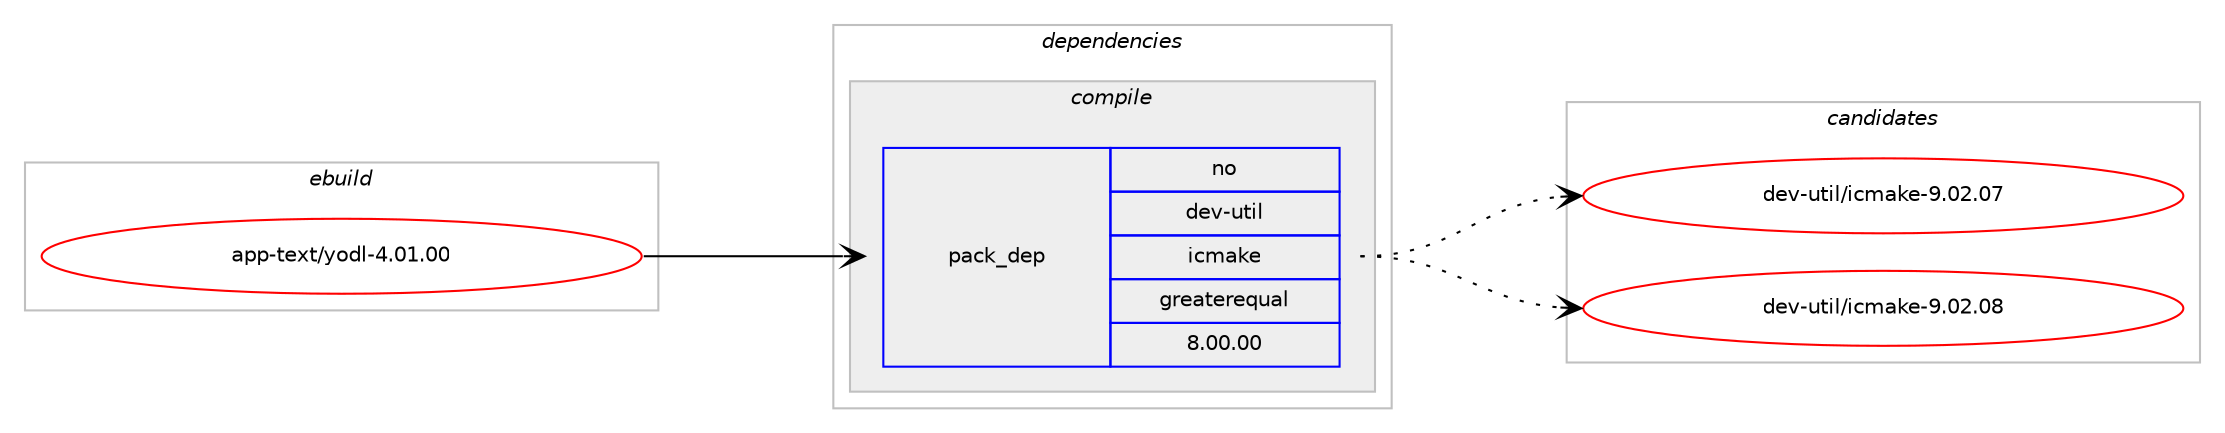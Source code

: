 digraph prolog {

# *************
# Graph options
# *************

newrank=true;
concentrate=true;
compound=true;
graph [rankdir=LR,fontname=Helvetica,fontsize=10,ranksep=1.5];#, ranksep=2.5, nodesep=0.2];
edge  [arrowhead=vee];
node  [fontname=Helvetica,fontsize=10];

# **********
# The ebuild
# **********

subgraph cluster_leftcol {
color=gray;
rank=same;
label=<<i>ebuild</i>>;
id [label="app-text/yodl-4.01.00", color=red, width=4, href="../app-text/yodl-4.01.00.svg"];
}

# ****************
# The dependencies
# ****************

subgraph cluster_midcol {
color=gray;
label=<<i>dependencies</i>>;
subgraph cluster_compile {
fillcolor="#eeeeee";
style=filled;
label=<<i>compile</i>>;
subgraph pack936783 {
dependency1313704 [label=<<TABLE BORDER="0" CELLBORDER="1" CELLSPACING="0" CELLPADDING="4" WIDTH="220"><TR><TD ROWSPAN="6" CELLPADDING="30">pack_dep</TD></TR><TR><TD WIDTH="110">no</TD></TR><TR><TD>dev-util</TD></TR><TR><TD>icmake</TD></TR><TR><TD>greaterequal</TD></TR><TR><TD>8.00.00</TD></TR></TABLE>>, shape=none, color=blue];
}
id:e -> dependency1313704:w [weight=20,style="solid",arrowhead="vee"];
}
subgraph cluster_compileandrun {
fillcolor="#eeeeee";
style=filled;
label=<<i>compile and run</i>>;
}
subgraph cluster_run {
fillcolor="#eeeeee";
style=filled;
label=<<i>run</i>>;
}
}

# **************
# The candidates
# **************

subgraph cluster_choices {
rank=same;
color=gray;
label=<<i>candidates</i>>;

subgraph choice936783 {
color=black;
nodesep=1;
choice100101118451171161051084710599109971071014557464850464855 [label="dev-util/icmake-9.02.07", color=red, width=4,href="../dev-util/icmake-9.02.07.svg"];
choice100101118451171161051084710599109971071014557464850464856 [label="dev-util/icmake-9.02.08", color=red, width=4,href="../dev-util/icmake-9.02.08.svg"];
dependency1313704:e -> choice100101118451171161051084710599109971071014557464850464855:w [style=dotted,weight="100"];
dependency1313704:e -> choice100101118451171161051084710599109971071014557464850464856:w [style=dotted,weight="100"];
}
}

}
